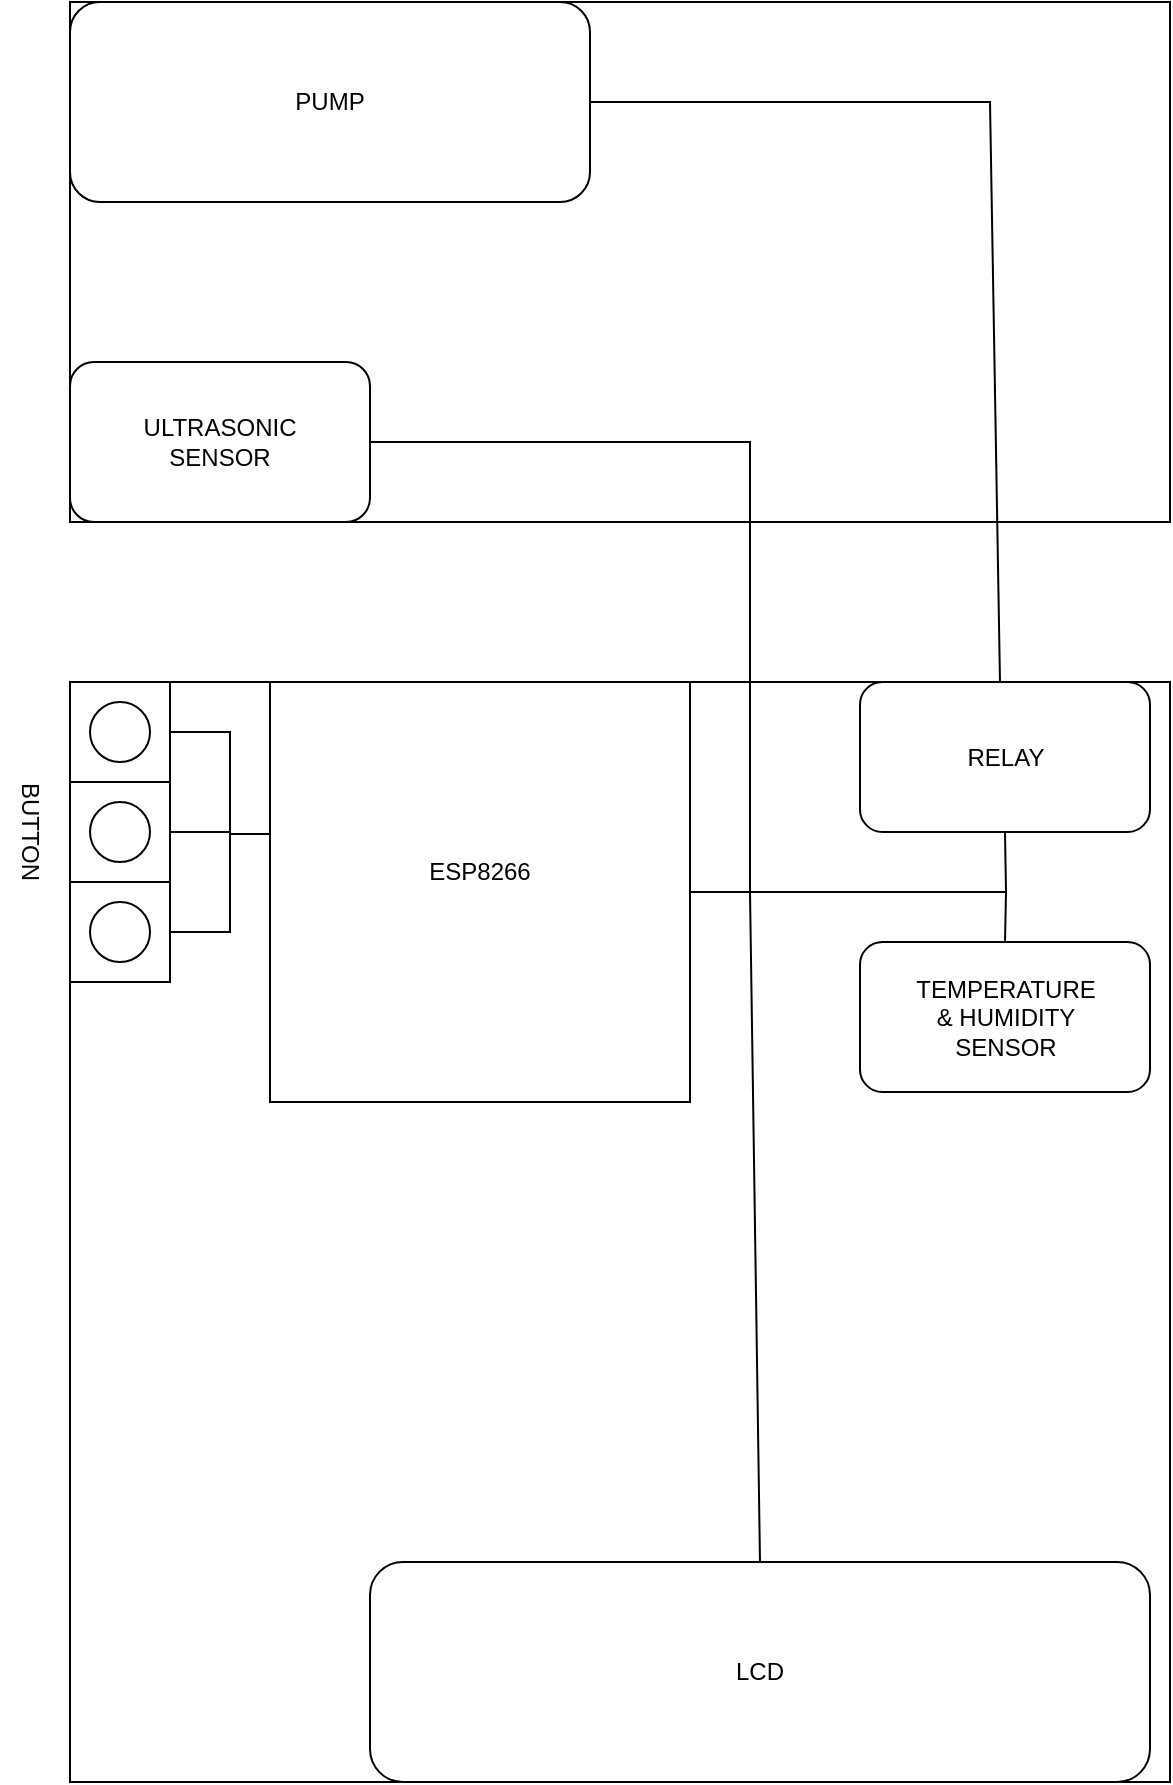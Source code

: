 <mxfile version="20.0.3" type="github">
  <diagram id="prtHgNgQTEPvFCAcTncT" name="Page-1">
    <mxGraphModel dx="1422" dy="762" grid="1" gridSize="10" guides="1" tooltips="1" connect="1" arrows="1" fold="1" page="1" pageScale="1" pageWidth="827" pageHeight="1169" math="0" shadow="0">
      <root>
        <mxCell id="0" />
        <mxCell id="1" parent="0" />
        <mxCell id="ZSyUYh4XGvOvGg0P6ygg-1" value="" style="whiteSpace=wrap;html=1;aspect=fixed;" parent="1" vertex="1">
          <mxGeometry x="110" y="500" width="550" height="550" as="geometry" />
        </mxCell>
        <mxCell id="ZSyUYh4XGvOvGg0P6ygg-2" value="" style="rounded=1;whiteSpace=wrap;html=1;" parent="1" vertex="1">
          <mxGeometry x="260" y="940" width="390" height="110" as="geometry" />
        </mxCell>
        <mxCell id="ZSyUYh4XGvOvGg0P6ygg-3" value="" style="whiteSpace=wrap;html=1;aspect=fixed;" parent="1" vertex="1">
          <mxGeometry x="110" y="600" width="50" height="50" as="geometry" />
        </mxCell>
        <mxCell id="ZSyUYh4XGvOvGg0P6ygg-4" value="" style="ellipse;whiteSpace=wrap;html=1;aspect=fixed;" parent="1" vertex="1">
          <mxGeometry x="120" y="610" width="30" height="30" as="geometry" />
        </mxCell>
        <mxCell id="ZSyUYh4XGvOvGg0P6ygg-5" value="" style="whiteSpace=wrap;html=1;aspect=fixed;" parent="1" vertex="1">
          <mxGeometry x="110" y="550" width="50" height="50" as="geometry" />
        </mxCell>
        <mxCell id="ZSyUYh4XGvOvGg0P6ygg-6" value="" style="ellipse;whiteSpace=wrap;html=1;aspect=fixed;" parent="1" vertex="1">
          <mxGeometry x="120" y="560" width="30" height="30" as="geometry" />
        </mxCell>
        <mxCell id="ZSyUYh4XGvOvGg0P6ygg-7" value="" style="whiteSpace=wrap;html=1;aspect=fixed;" parent="1" vertex="1">
          <mxGeometry x="110" y="500" width="50" height="50" as="geometry" />
        </mxCell>
        <mxCell id="ZSyUYh4XGvOvGg0P6ygg-8" value="" style="ellipse;whiteSpace=wrap;html=1;aspect=fixed;" parent="1" vertex="1">
          <mxGeometry x="120" y="510" width="30" height="30" as="geometry" />
        </mxCell>
        <mxCell id="ZSyUYh4XGvOvGg0P6ygg-9" value="" style="whiteSpace=wrap;html=1;aspect=fixed;" parent="1" vertex="1">
          <mxGeometry x="210" y="500" width="210" height="210" as="geometry" />
        </mxCell>
        <mxCell id="ZSyUYh4XGvOvGg0P6ygg-10" value="BUTTON" style="text;html=1;strokeColor=none;fillColor=none;align=center;verticalAlign=middle;whiteSpace=wrap;rounded=0;rotation=90;" parent="1" vertex="1">
          <mxGeometry x="60" y="560" width="60" height="30" as="geometry" />
        </mxCell>
        <mxCell id="ZSyUYh4XGvOvGg0P6ygg-13" value="" style="endArrow=none;html=1;rounded=0;exitX=1;exitY=0.5;exitDx=0;exitDy=0;" parent="1" source="ZSyUYh4XGvOvGg0P6ygg-5" edge="1">
          <mxGeometry width="50" height="50" relative="1" as="geometry">
            <mxPoint x="370" y="850" as="sourcePoint" />
            <mxPoint x="190" y="575" as="targetPoint" />
          </mxGeometry>
        </mxCell>
        <mxCell id="ZSyUYh4XGvOvGg0P6ygg-14" value="" style="endArrow=none;html=1;rounded=0;exitX=1;exitY=0.5;exitDx=0;exitDy=0;" parent="1" source="ZSyUYh4XGvOvGg0P6ygg-3" edge="1">
          <mxGeometry width="50" height="50" relative="1" as="geometry">
            <mxPoint x="370" y="850" as="sourcePoint" />
            <mxPoint x="190" y="550" as="targetPoint" />
            <Array as="points">
              <mxPoint x="190" y="625" />
            </Array>
          </mxGeometry>
        </mxCell>
        <mxCell id="ZSyUYh4XGvOvGg0P6ygg-15" value="" style="rounded=1;whiteSpace=wrap;html=1;" parent="1" vertex="1">
          <mxGeometry x="505" y="630" width="145" height="75" as="geometry" />
        </mxCell>
        <mxCell id="ZSyUYh4XGvOvGg0P6ygg-17" value="" style="endArrow=none;html=1;rounded=0;exitX=1;exitY=0.5;exitDx=0;exitDy=0;entryX=0;entryY=0.362;entryDx=0;entryDy=0;entryPerimeter=0;" parent="1" source="ZSyUYh4XGvOvGg0P6ygg-7" target="ZSyUYh4XGvOvGg0P6ygg-9" edge="1">
          <mxGeometry width="50" height="50" relative="1" as="geometry">
            <mxPoint x="370" y="800" as="sourcePoint" />
            <mxPoint x="420" y="750" as="targetPoint" />
            <Array as="points">
              <mxPoint x="190" y="525" />
              <mxPoint x="190" y="576" />
            </Array>
          </mxGeometry>
        </mxCell>
        <mxCell id="ZSyUYh4XGvOvGg0P6ygg-20" value="" style="endArrow=none;html=1;rounded=0;exitX=0.5;exitY=0;exitDx=0;exitDy=0;entryX=1;entryY=0.5;entryDx=0;entryDy=0;" parent="1" source="ZSyUYh4XGvOvGg0P6ygg-2" target="ZSyUYh4XGvOvGg0P6ygg-9" edge="1">
          <mxGeometry width="50" height="50" relative="1" as="geometry">
            <mxPoint x="370" y="800" as="sourcePoint" />
            <mxPoint x="470" y="600" as="targetPoint" />
            <Array as="points">
              <mxPoint x="450" y="605" />
            </Array>
          </mxGeometry>
        </mxCell>
        <mxCell id="ZSyUYh4XGvOvGg0P6ygg-21" value="ESP8266" style="text;html=1;strokeColor=none;fillColor=none;align=center;verticalAlign=middle;whiteSpace=wrap;rounded=0;" parent="1" vertex="1">
          <mxGeometry x="285" y="580" width="60" height="30" as="geometry" />
        </mxCell>
        <mxCell id="ZSyUYh4XGvOvGg0P6ygg-23" value="TEMPERATURE &amp;amp; HUMIDITY SENSOR" style="text;html=1;strokeColor=none;fillColor=none;align=center;verticalAlign=middle;whiteSpace=wrap;rounded=0;" parent="1" vertex="1">
          <mxGeometry x="547.5" y="652.5" width="60" height="30" as="geometry" />
        </mxCell>
        <mxCell id="ZSyUYh4XGvOvGg0P6ygg-24" value="LCD" style="text;html=1;strokeColor=none;fillColor=none;align=center;verticalAlign=middle;whiteSpace=wrap;rounded=0;" parent="1" vertex="1">
          <mxGeometry x="425" y="980" width="60" height="30" as="geometry" />
        </mxCell>
        <mxCell id="ZSyUYh4XGvOvGg0P6ygg-25" value="" style="rounded=0;whiteSpace=wrap;html=1;" parent="1" vertex="1">
          <mxGeometry x="110" y="160" width="550" height="260" as="geometry" />
        </mxCell>
        <mxCell id="ZSyUYh4XGvOvGg0P6ygg-26" value="" style="rounded=1;whiteSpace=wrap;html=1;" parent="1" vertex="1">
          <mxGeometry x="110" y="160" width="260" height="100" as="geometry" />
        </mxCell>
        <mxCell id="ZSyUYh4XGvOvGg0P6ygg-27" value="PUMP" style="text;html=1;strokeColor=none;fillColor=none;align=center;verticalAlign=middle;whiteSpace=wrap;rounded=0;" parent="1" vertex="1">
          <mxGeometry x="210" y="195" width="60" height="30" as="geometry" />
        </mxCell>
        <mxCell id="ZSyUYh4XGvOvGg0P6ygg-28" value="" style="rounded=1;whiteSpace=wrap;html=1;" parent="1" vertex="1">
          <mxGeometry x="110" y="340" width="150" height="80" as="geometry" />
        </mxCell>
        <mxCell id="ZSyUYh4XGvOvGg0P6ygg-29" value="ULTRASONIC SENSOR" style="text;html=1;strokeColor=none;fillColor=none;align=center;verticalAlign=middle;whiteSpace=wrap;rounded=0;" parent="1" vertex="1">
          <mxGeometry x="155" y="365" width="60" height="30" as="geometry" />
        </mxCell>
        <mxCell id="ZSyUYh4XGvOvGg0P6ygg-30" value="" style="endArrow=none;html=1;rounded=0;exitX=1;exitY=0.5;exitDx=0;exitDy=0;entryX=0.5;entryY=1;entryDx=0;entryDy=0;" parent="1" source="ZSyUYh4XGvOvGg0P6ygg-26" edge="1">
          <mxGeometry width="50" height="50" relative="1" as="geometry">
            <mxPoint x="370" y="400" as="sourcePoint" />
            <mxPoint x="575" y="500" as="targetPoint" />
            <Array as="points">
              <mxPoint x="570" y="210" />
            </Array>
          </mxGeometry>
        </mxCell>
        <mxCell id="ZSyUYh4XGvOvGg0P6ygg-32" value="" style="endArrow=none;html=1;rounded=0;exitX=1;exitY=0.5;exitDx=0;exitDy=0;entryX=1;entryY=0.5;entryDx=0;entryDy=0;" parent="1" source="ZSyUYh4XGvOvGg0P6ygg-28" target="ZSyUYh4XGvOvGg0P6ygg-9" edge="1">
          <mxGeometry width="50" height="50" relative="1" as="geometry">
            <mxPoint x="370" y="400" as="sourcePoint" />
            <mxPoint x="450" y="610" as="targetPoint" />
            <Array as="points">
              <mxPoint x="450" y="380" />
              <mxPoint x="450" y="605" />
            </Array>
          </mxGeometry>
        </mxCell>
        <mxCell id="meHxXMJEBjm3KYscXVO--2" value="" style="rounded=1;whiteSpace=wrap;html=1;" vertex="1" parent="1">
          <mxGeometry x="505" y="500" width="145" height="75" as="geometry" />
        </mxCell>
        <mxCell id="meHxXMJEBjm3KYscXVO--3" value="RELAY" style="text;html=1;strokeColor=none;fillColor=none;align=center;verticalAlign=middle;whiteSpace=wrap;rounded=0;" vertex="1" parent="1">
          <mxGeometry x="547.5" y="522.5" width="60" height="30" as="geometry" />
        </mxCell>
        <mxCell id="meHxXMJEBjm3KYscXVO--4" value="" style="endArrow=none;html=1;rounded=0;entryX=1;entryY=0.5;entryDx=0;entryDy=0;exitX=0.5;exitY=0;exitDx=0;exitDy=0;" edge="1" parent="1" source="ZSyUYh4XGvOvGg0P6ygg-15" target="ZSyUYh4XGvOvGg0P6ygg-9">
          <mxGeometry width="50" height="50" relative="1" as="geometry">
            <mxPoint x="390" y="700" as="sourcePoint" />
            <mxPoint x="440" y="650" as="targetPoint" />
            <Array as="points">
              <mxPoint x="578" y="605" />
            </Array>
          </mxGeometry>
        </mxCell>
        <mxCell id="meHxXMJEBjm3KYscXVO--5" value="" style="endArrow=none;html=1;rounded=0;entryX=1;entryY=0.5;entryDx=0;entryDy=0;exitX=0.5;exitY=1;exitDx=0;exitDy=0;" edge="1" parent="1" source="meHxXMJEBjm3KYscXVO--2" target="ZSyUYh4XGvOvGg0P6ygg-9">
          <mxGeometry width="50" height="50" relative="1" as="geometry">
            <mxPoint x="390" y="700" as="sourcePoint" />
            <mxPoint x="440" y="650" as="targetPoint" />
            <Array as="points">
              <mxPoint x="578" y="605" />
            </Array>
          </mxGeometry>
        </mxCell>
      </root>
    </mxGraphModel>
  </diagram>
</mxfile>

